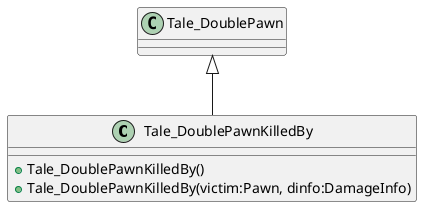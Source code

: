 @startuml
class Tale_DoublePawnKilledBy {
    + Tale_DoublePawnKilledBy()
    + Tale_DoublePawnKilledBy(victim:Pawn, dinfo:DamageInfo)
}
Tale_DoublePawn <|-- Tale_DoublePawnKilledBy
@enduml
